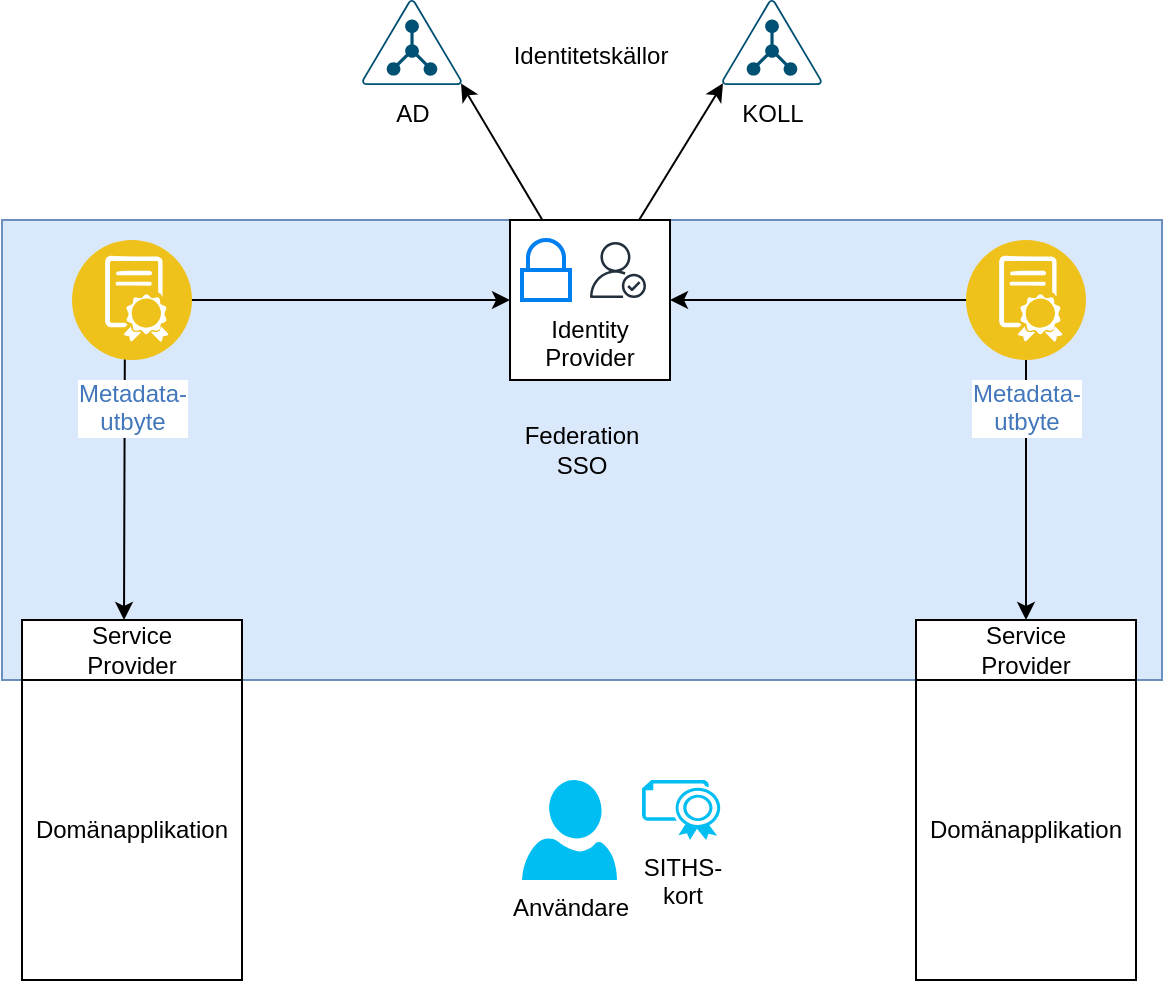 <mxfile version="24.7.7">
  <diagram name="Sida-1" id="RdJLS9GGSDhxWauPwOrX">
    <mxGraphModel dx="1380" dy="763" grid="1" gridSize="10" guides="1" tooltips="1" connect="1" arrows="1" fold="1" page="1" pageScale="1" pageWidth="827" pageHeight="1169" math="0" shadow="0">
      <root>
        <mxCell id="0" />
        <mxCell id="1" parent="0" />
        <mxCell id="T-CoUlsQ0zNCIP5Rp3Ct-22" value="Federation&lt;div&gt;SSO&lt;/div&gt;" style="rounded=0;whiteSpace=wrap;html=1;fillColor=#dae8fc;strokeColor=#6c8ebf;" parent="1" vertex="1">
          <mxGeometry x="120" y="200" width="580" height="230" as="geometry" />
        </mxCell>
        <mxCell id="T-CoUlsQ0zNCIP5Rp3Ct-1" value="AD" style="points=[[0.5,0,0],[0.765,0.48,0],[0.99,0.98,0],[0.5,1,0],[0.01,0.98,0],[0.235,0.48,0]];verticalLabelPosition=bottom;sketch=0;html=1;verticalAlign=top;aspect=fixed;align=center;pointerEvents=1;shape=mxgraph.cisco19.ldap;fillColor=#005073;strokeColor=none;" parent="1" vertex="1">
          <mxGeometry x="300" y="90" width="50" height="42.5" as="geometry" />
        </mxCell>
        <mxCell id="T-CoUlsQ0zNCIP5Rp3Ct-2" value="KOLL" style="points=[[0.5,0,0],[0.765,0.48,0],[0.99,0.98,0],[0.5,1,0],[0.01,0.98,0],[0.235,0.48,0]];verticalLabelPosition=bottom;sketch=0;html=1;verticalAlign=top;aspect=fixed;align=center;pointerEvents=1;shape=mxgraph.cisco19.ldap;fillColor=#005073;strokeColor=none;" parent="1" vertex="1">
          <mxGeometry x="480" y="90" width="50" height="42.5" as="geometry" />
        </mxCell>
        <mxCell id="T-CoUlsQ0zNCIP5Rp3Ct-14" style="edgeStyle=orthogonalEdgeStyle;rounded=0;orthogonalLoop=1;jettySize=auto;html=1;startArrow=classic;startFill=1;" parent="1" source="T-CoUlsQ0zNCIP5Rp3Ct-3" target="T-CoUlsQ0zNCIP5Rp3Ct-12" edge="1">
          <mxGeometry relative="1" as="geometry" />
        </mxCell>
        <mxCell id="T-CoUlsQ0zNCIP5Rp3Ct-3" value="&lt;div&gt;&lt;br&gt;&lt;/div&gt;&lt;div&gt;&lt;br&gt;&lt;/div&gt;&lt;div&gt;&lt;br&gt;&lt;/div&gt;Identity&lt;div&gt;Provider&lt;/div&gt;" style="whiteSpace=wrap;html=1;aspect=fixed;" parent="1" vertex="1">
          <mxGeometry x="374" y="200" width="80" height="80" as="geometry" />
        </mxCell>
        <mxCell id="T-CoUlsQ0zNCIP5Rp3Ct-4" value="" style="html=1;verticalLabelPosition=bottom;align=center;labelBackgroundColor=#ffffff;verticalAlign=top;strokeWidth=2;strokeColor=#0080F0;shadow=0;dashed=0;shape=mxgraph.ios7.icons.locked;" parent="1" vertex="1">
          <mxGeometry x="380" y="210" width="24" height="30" as="geometry" />
        </mxCell>
        <mxCell id="T-CoUlsQ0zNCIP5Rp3Ct-5" value="" style="sketch=0;outlineConnect=0;fontColor=#232F3E;gradientColor=none;fillColor=#232F3D;strokeColor=none;dashed=0;verticalLabelPosition=bottom;verticalAlign=top;align=center;html=1;fontSize=12;fontStyle=0;aspect=fixed;pointerEvents=1;shape=mxgraph.aws4.authenticated_user;" parent="1" vertex="1">
          <mxGeometry x="414" y="211" width="28" height="28" as="geometry" />
        </mxCell>
        <mxCell id="T-CoUlsQ0zNCIP5Rp3Ct-6" style="rounded=0;orthogonalLoop=1;jettySize=auto;html=1;entryX=0.01;entryY=0.98;entryDx=0;entryDy=0;entryPerimeter=0;" parent="1" source="T-CoUlsQ0zNCIP5Rp3Ct-3" target="T-CoUlsQ0zNCIP5Rp3Ct-2" edge="1">
          <mxGeometry relative="1" as="geometry" />
        </mxCell>
        <mxCell id="T-CoUlsQ0zNCIP5Rp3Ct-7" style="rounded=0;orthogonalLoop=1;jettySize=auto;html=1;entryX=0.99;entryY=0.98;entryDx=0;entryDy=0;entryPerimeter=0;" parent="1" source="T-CoUlsQ0zNCIP5Rp3Ct-3" target="T-CoUlsQ0zNCIP5Rp3Ct-1" edge="1">
          <mxGeometry relative="1" as="geometry" />
        </mxCell>
        <mxCell id="T-CoUlsQ0zNCIP5Rp3Ct-8" value="Identitetskällor" style="text;html=1;align=center;verticalAlign=middle;resizable=0;points=[];autosize=1;strokeColor=none;fillColor=none;" parent="1" vertex="1">
          <mxGeometry x="364" y="102.5" width="100" height="30" as="geometry" />
        </mxCell>
        <mxCell id="T-CoUlsQ0zNCIP5Rp3Ct-10" value="Service&lt;div&gt;Provider&lt;/div&gt;" style="rounded=0;whiteSpace=wrap;html=1;" parent="1" vertex="1">
          <mxGeometry x="130" y="400" width="110" height="30" as="geometry" />
        </mxCell>
        <mxCell id="T-CoUlsQ0zNCIP5Rp3Ct-11" value="Domänapplikation" style="rounded=0;whiteSpace=wrap;html=1;" parent="1" vertex="1">
          <mxGeometry x="130" y="430" width="110" height="150" as="geometry" />
        </mxCell>
        <mxCell id="T-CoUlsQ0zNCIP5Rp3Ct-12" value="Service&lt;div&gt;Provider&lt;/div&gt;" style="rounded=0;whiteSpace=wrap;html=1;" parent="1" vertex="1">
          <mxGeometry x="577" y="400" width="110" height="30" as="geometry" />
        </mxCell>
        <mxCell id="T-CoUlsQ0zNCIP5Rp3Ct-13" value="Domänapplikation" style="rounded=0;whiteSpace=wrap;html=1;" parent="1" vertex="1">
          <mxGeometry x="577" y="430" width="110" height="150" as="geometry" />
        </mxCell>
        <mxCell id="T-CoUlsQ0zNCIP5Rp3Ct-15" value="Metadata-&lt;div&gt;utbyte&lt;/div&gt;" style="image;aspect=fixed;perimeter=ellipsePerimeter;html=1;align=center;shadow=0;dashed=0;fontColor=#4277BB;labelBackgroundColor=default;fontSize=12;spacingTop=3;image=img/lib/ibm/blockchain/smart_contract.svg;" parent="1" vertex="1">
          <mxGeometry x="602" y="210" width="60" height="60" as="geometry" />
        </mxCell>
        <mxCell id="T-CoUlsQ0zNCIP5Rp3Ct-16" style="edgeStyle=orthogonalEdgeStyle;rounded=0;orthogonalLoop=1;jettySize=auto;html=1;startArrow=classic;startFill=1;exitX=0;exitY=0.5;exitDx=0;exitDy=0;" parent="1" source="T-CoUlsQ0zNCIP5Rp3Ct-3" edge="1">
          <mxGeometry relative="1" as="geometry">
            <mxPoint x="40" y="240" as="sourcePoint" />
            <mxPoint x="181" y="400" as="targetPoint" />
          </mxGeometry>
        </mxCell>
        <mxCell id="T-CoUlsQ0zNCIP5Rp3Ct-17" value="Metadata-&lt;div&gt;utbyte&lt;/div&gt;" style="image;aspect=fixed;perimeter=ellipsePerimeter;html=1;align=center;shadow=0;dashed=0;fontColor=#4277BB;labelBackgroundColor=default;fontSize=12;spacingTop=3;image=img/lib/ibm/blockchain/smart_contract.svg;" parent="1" vertex="1">
          <mxGeometry x="155" y="210" width="60" height="60" as="geometry" />
        </mxCell>
        <mxCell id="T-CoUlsQ0zNCIP5Rp3Ct-19" value="Användare" style="verticalLabelPosition=bottom;html=1;verticalAlign=top;align=center;strokeColor=none;fillColor=#00BEF2;shape=mxgraph.azure.user;" parent="1" vertex="1">
          <mxGeometry x="380" y="480" width="47.5" height="50" as="geometry" />
        </mxCell>
        <mxCell id="T-CoUlsQ0zNCIP5Rp3Ct-20" value="SITHS-&lt;div&gt;kort&lt;/div&gt;" style="verticalLabelPosition=bottom;html=1;verticalAlign=top;align=center;strokeColor=none;fillColor=#00BEF2;shape=mxgraph.azure.certificate;pointerEvents=1;" parent="1" vertex="1">
          <mxGeometry x="440" y="480" width="40" height="30" as="geometry" />
        </mxCell>
      </root>
    </mxGraphModel>
  </diagram>
</mxfile>
